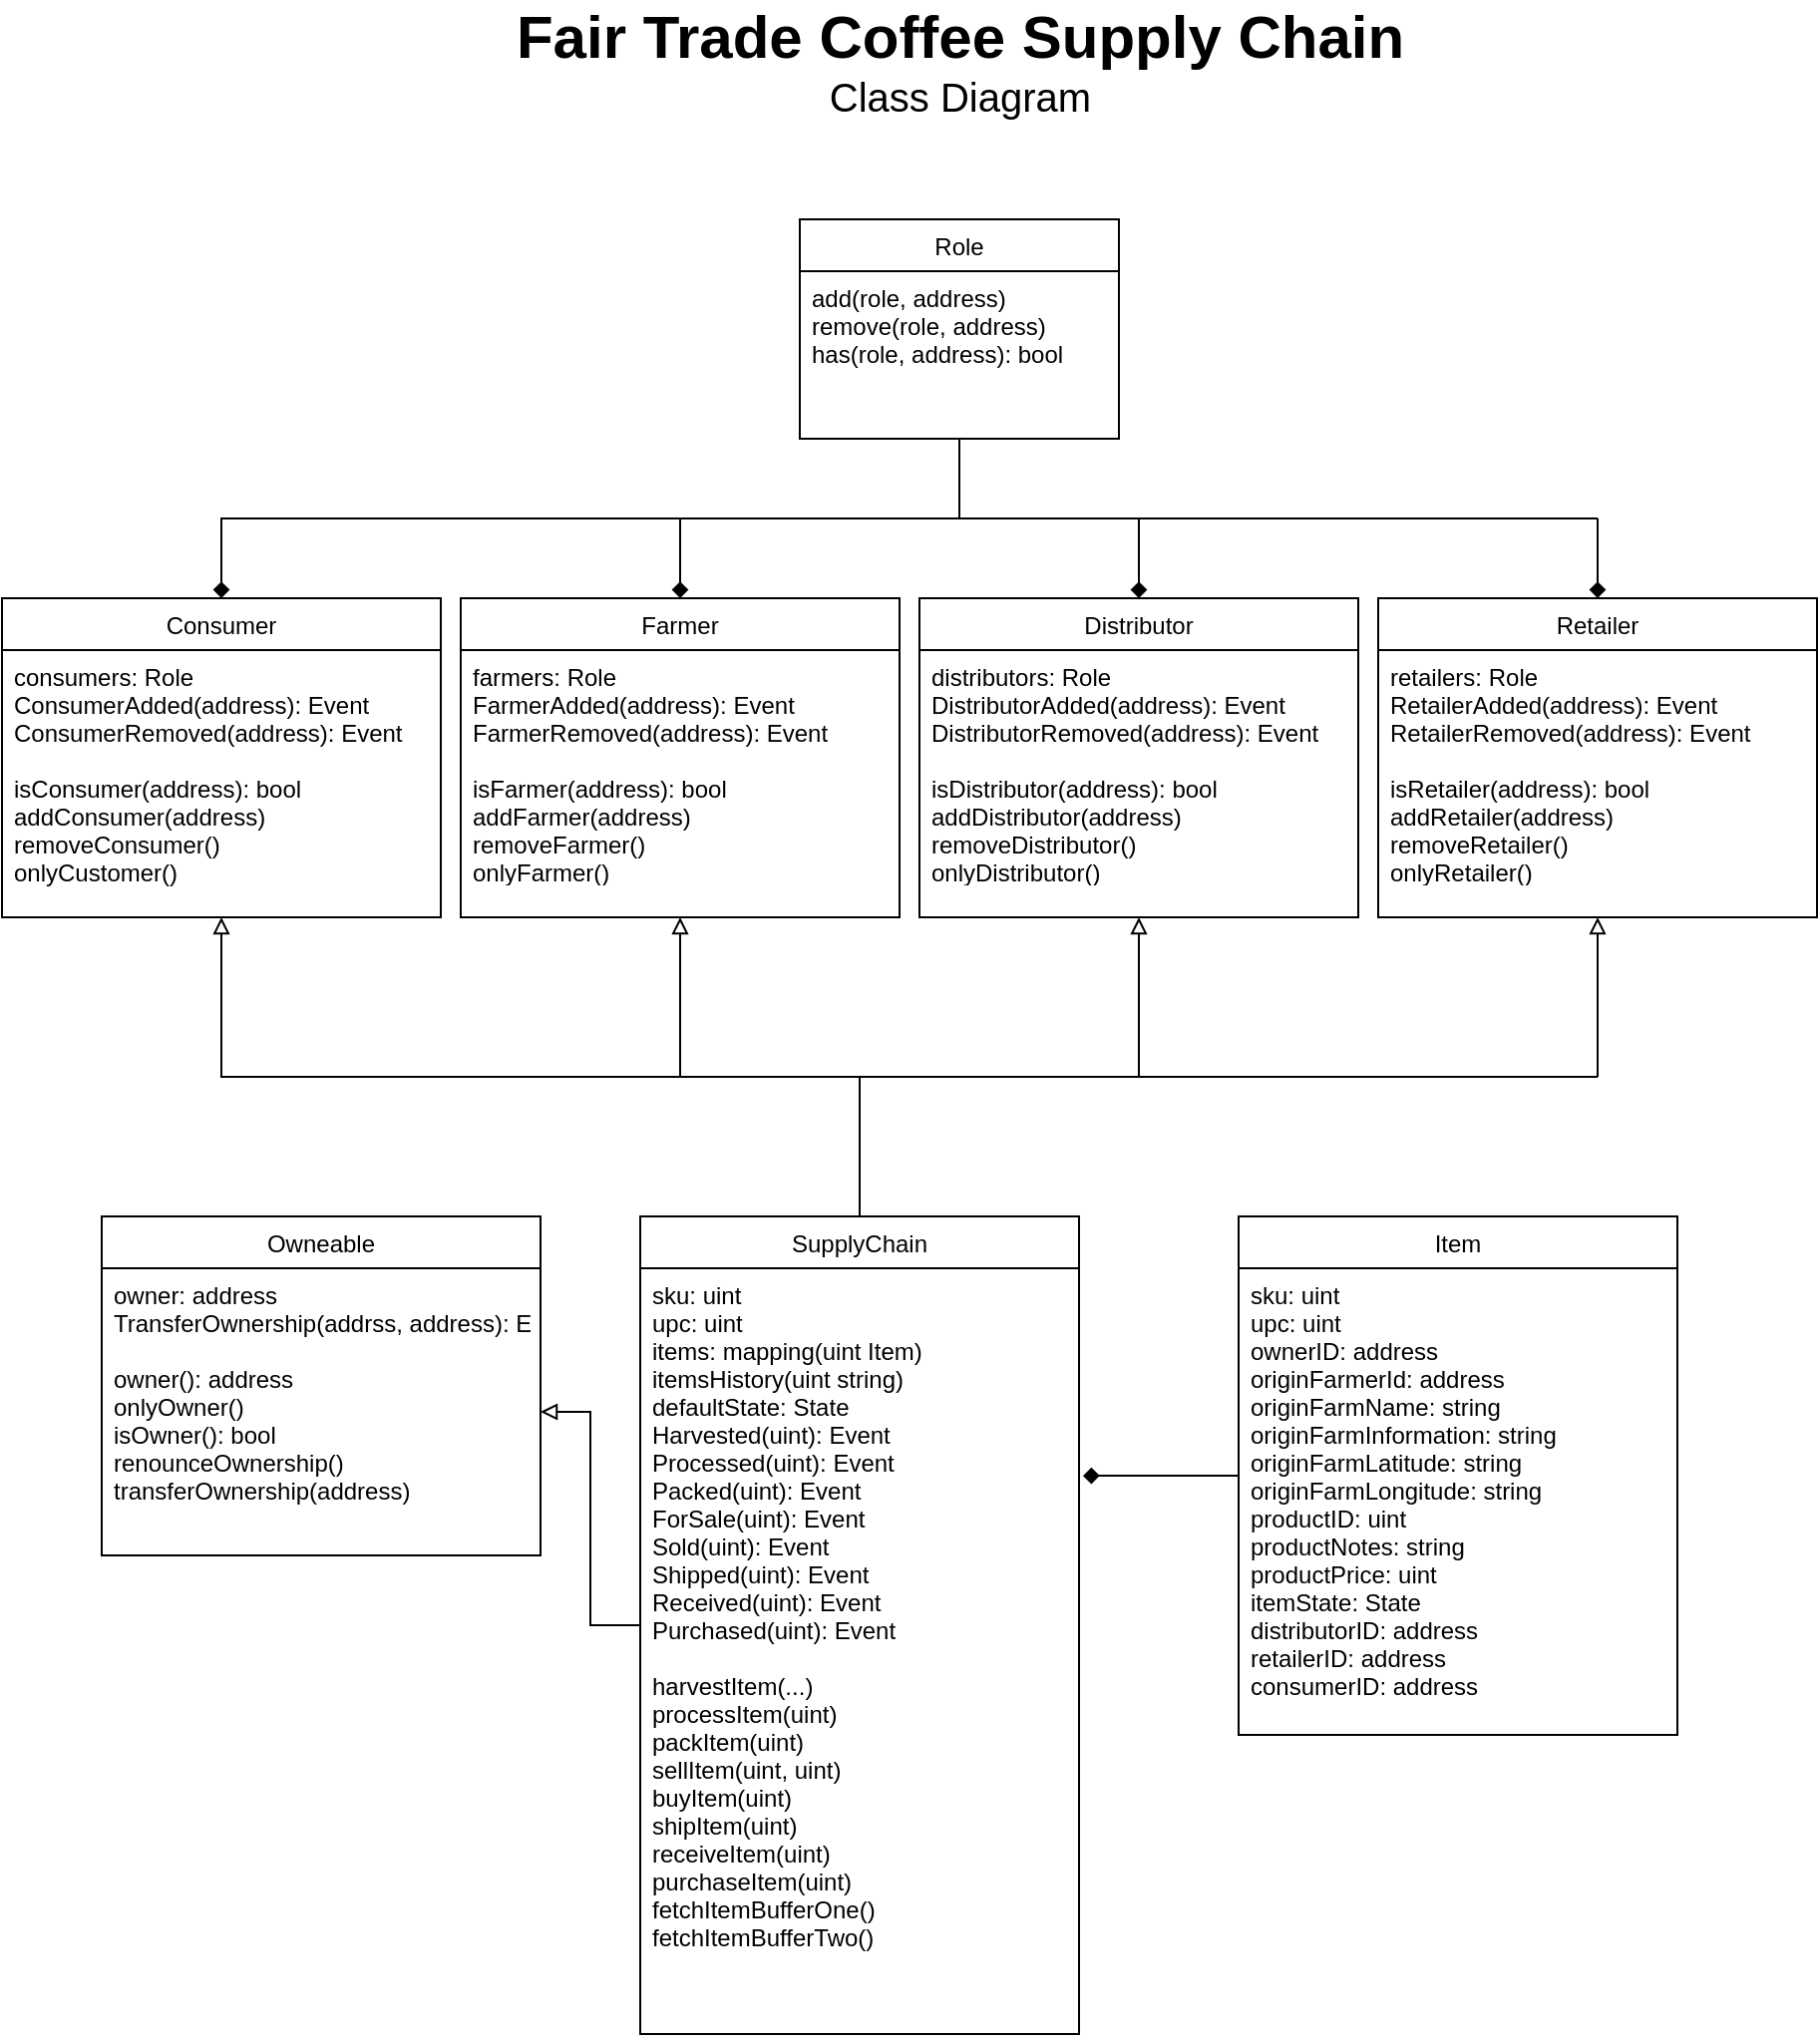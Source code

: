 <mxfile version="17.2.1" type="device"><diagram id="C5RBs43oDa-KdzZeNtuy" name="Page-1"><mxGraphModel dx="2426" dy="2601" grid="1" gridSize="10" guides="1" tooltips="1" connect="1" arrows="1" fold="1" page="1" pageScale="1" pageWidth="827" pageHeight="1169" math="0" shadow="0"><root><mxCell id="WIyWlLk6GJQsqaUBKTNV-0"/><mxCell id="WIyWlLk6GJQsqaUBKTNV-1" parent="WIyWlLk6GJQsqaUBKTNV-0"/><mxCell id="zkfFHV4jXpPFQw0GAbJ--0" value="Role" style="swimlane;fontStyle=0;align=center;verticalAlign=top;childLayout=stackLayout;horizontal=1;startSize=26;horizontalStack=0;resizeParent=1;resizeLast=0;collapsible=1;marginBottom=0;rounded=0;shadow=0;strokeWidth=1;" parent="WIyWlLk6GJQsqaUBKTNV-1" vertex="1"><mxGeometry x="750" y="-1000" width="160" height="110" as="geometry"><mxRectangle x="230" y="140" width="160" height="26" as="alternateBounds"/></mxGeometry></mxCell><mxCell id="zkfFHV4jXpPFQw0GAbJ--1" value="add(role, address)&#10;remove(role, address)&#10;has(role, address): bool" style="text;align=left;verticalAlign=top;spacingLeft=4;spacingRight=4;overflow=hidden;rotatable=0;points=[[0,0.5],[1,0.5]];portConstraint=eastwest;" parent="zkfFHV4jXpPFQw0GAbJ--0" vertex="1"><mxGeometry y="26" width="160" height="84" as="geometry"/></mxCell><mxCell id="zkfFHV4jXpPFQw0GAbJ--6" value="Consumer" style="swimlane;fontStyle=0;align=center;verticalAlign=top;childLayout=stackLayout;horizontal=1;startSize=26;horizontalStack=0;resizeParent=1;resizeLast=0;collapsible=1;marginBottom=0;rounded=0;shadow=0;strokeWidth=1;" parent="WIyWlLk6GJQsqaUBKTNV-1" vertex="1"><mxGeometry x="350" y="-810" width="220" height="160" as="geometry"><mxRectangle x="130" y="380" width="160" height="26" as="alternateBounds"/></mxGeometry></mxCell><mxCell id="zkfFHV4jXpPFQw0GAbJ--7" value="consumers: Role&#10;ConsumerAdded(address): Event&#10;ConsumerRemoved(address): Event&#10;&#10;isConsumer(address): bool&#10;addConsumer(address)&#10;removeConsumer()&#10;onlyCustomer()&#10;" style="text;align=left;verticalAlign=top;spacingLeft=4;spacingRight=4;overflow=hidden;rotatable=0;points=[[0,0.5],[1,0.5]];portConstraint=eastwest;" parent="zkfFHV4jXpPFQw0GAbJ--6" vertex="1"><mxGeometry y="26" width="220" height="134" as="geometry"/></mxCell><mxCell id="zkfFHV4jXpPFQw0GAbJ--12" value="" style="endArrow=none;endSize=10;endFill=0;shadow=0;strokeWidth=1;rounded=0;edgeStyle=elbowEdgeStyle;elbow=vertical;startArrow=diamond;startFill=1;" parent="WIyWlLk6GJQsqaUBKTNV-1" source="zkfFHV4jXpPFQw0GAbJ--6" target="zkfFHV4jXpPFQw0GAbJ--0" edge="1"><mxGeometry width="160" relative="1" as="geometry"><mxPoint x="-80" y="-357" as="sourcePoint"/><mxPoint x="-80" y="-357" as="targetPoint"/></mxGeometry></mxCell><mxCell id="cxq5C3ojvW19yoNHm88n-26" style="edgeStyle=orthogonalEdgeStyle;rounded=0;orthogonalLoop=1;jettySize=auto;html=1;startArrow=diamond;startFill=1;endArrow=none;endFill=0;" edge="1" parent="WIyWlLk6GJQsqaUBKTNV-1" source="cxq5C3ojvW19yoNHm88n-1"><mxGeometry relative="1" as="geometry"><mxPoint x="690" y="-850" as="targetPoint"/></mxGeometry></mxCell><mxCell id="cxq5C3ojvW19yoNHm88n-32" style="edgeStyle=orthogonalEdgeStyle;rounded=0;orthogonalLoop=1;jettySize=auto;html=1;startArrow=block;startFill=0;endArrow=none;endFill=0;" edge="1" parent="WIyWlLk6GJQsqaUBKTNV-1" source="cxq5C3ojvW19yoNHm88n-1"><mxGeometry relative="1" as="geometry"><mxPoint x="690" y="-570" as="targetPoint"/></mxGeometry></mxCell><mxCell id="cxq5C3ojvW19yoNHm88n-1" value="Farmer" style="swimlane;fontStyle=0;align=center;verticalAlign=top;childLayout=stackLayout;horizontal=1;startSize=26;horizontalStack=0;resizeParent=1;resizeLast=0;collapsible=1;marginBottom=0;rounded=0;shadow=0;strokeWidth=1;" vertex="1" parent="WIyWlLk6GJQsqaUBKTNV-1"><mxGeometry x="580" y="-810" width="220" height="160" as="geometry"><mxRectangle x="130" y="380" width="160" height="26" as="alternateBounds"/></mxGeometry></mxCell><mxCell id="cxq5C3ojvW19yoNHm88n-2" value="farmers: Role&#10;FarmerAdded(address): Event&#10;FarmerRemoved(address): Event&#10;&#10;isFarmer(address): bool&#10;addFarmer(address)&#10;removeFarmer()&#10;onlyFarmer()&#10;" style="text;align=left;verticalAlign=top;spacingLeft=4;spacingRight=4;overflow=hidden;rotatable=0;points=[[0,0.5],[1,0.5]];portConstraint=eastwest;" vertex="1" parent="cxq5C3ojvW19yoNHm88n-1"><mxGeometry y="26" width="220" height="114" as="geometry"/></mxCell><mxCell id="cxq5C3ojvW19yoNHm88n-25" style="edgeStyle=orthogonalEdgeStyle;rounded=0;orthogonalLoop=1;jettySize=auto;html=1;startArrow=diamond;startFill=1;endArrow=none;endFill=0;" edge="1" parent="WIyWlLk6GJQsqaUBKTNV-1" source="cxq5C3ojvW19yoNHm88n-4"><mxGeometry relative="1" as="geometry"><mxPoint x="920" y="-850" as="targetPoint"/></mxGeometry></mxCell><mxCell id="cxq5C3ojvW19yoNHm88n-31" style="edgeStyle=orthogonalEdgeStyle;rounded=0;orthogonalLoop=1;jettySize=auto;html=1;startArrow=block;startFill=0;endArrow=none;endFill=0;" edge="1" parent="WIyWlLk6GJQsqaUBKTNV-1" source="cxq5C3ojvW19yoNHm88n-4"><mxGeometry relative="1" as="geometry"><mxPoint x="920" y="-570" as="targetPoint"/></mxGeometry></mxCell><mxCell id="cxq5C3ojvW19yoNHm88n-4" value="Distributor" style="swimlane;fontStyle=0;align=center;verticalAlign=top;childLayout=stackLayout;horizontal=1;startSize=26;horizontalStack=0;resizeParent=1;resizeLast=0;collapsible=1;marginBottom=0;rounded=0;shadow=0;strokeWidth=1;" vertex="1" parent="WIyWlLk6GJQsqaUBKTNV-1"><mxGeometry x="810" y="-810" width="220" height="160" as="geometry"><mxRectangle x="130" y="380" width="160" height="26" as="alternateBounds"/></mxGeometry></mxCell><mxCell id="cxq5C3ojvW19yoNHm88n-5" value="distributors: Role&#10;DistributorAdded(address): Event&#10;DistributorRemoved(address): Event&#10;&#10;isDistributor(address): bool&#10;addDistributor(address)&#10;removeDistributor()&#10;onlyDistributor()&#10;" style="text;align=left;verticalAlign=top;spacingLeft=4;spacingRight=4;overflow=hidden;rotatable=0;points=[[0,0.5],[1,0.5]];portConstraint=eastwest;" vertex="1" parent="cxq5C3ojvW19yoNHm88n-4"><mxGeometry y="26" width="220" height="114" as="geometry"/></mxCell><mxCell id="cxq5C3ojvW19yoNHm88n-24" style="edgeStyle=orthogonalEdgeStyle;rounded=0;orthogonalLoop=1;jettySize=auto;html=1;startArrow=diamond;startFill=1;endArrow=none;endFill=0;" edge="1" parent="WIyWlLk6GJQsqaUBKTNV-1" source="cxq5C3ojvW19yoNHm88n-10"><mxGeometry relative="1" as="geometry"><mxPoint x="1150" y="-850" as="targetPoint"/></mxGeometry></mxCell><mxCell id="cxq5C3ojvW19yoNHm88n-30" style="edgeStyle=orthogonalEdgeStyle;rounded=0;orthogonalLoop=1;jettySize=auto;html=1;startArrow=block;startFill=0;endArrow=none;endFill=0;" edge="1" parent="WIyWlLk6GJQsqaUBKTNV-1" source="cxq5C3ojvW19yoNHm88n-10"><mxGeometry relative="1" as="geometry"><mxPoint x="1150" y="-570" as="targetPoint"/></mxGeometry></mxCell><mxCell id="cxq5C3ojvW19yoNHm88n-10" value="Retailer" style="swimlane;fontStyle=0;align=center;verticalAlign=top;childLayout=stackLayout;horizontal=1;startSize=26;horizontalStack=0;resizeParent=1;resizeLast=0;collapsible=1;marginBottom=0;rounded=0;shadow=0;strokeWidth=1;" vertex="1" parent="WIyWlLk6GJQsqaUBKTNV-1"><mxGeometry x="1040" y="-810" width="220" height="160" as="geometry"><mxRectangle x="130" y="380" width="160" height="26" as="alternateBounds"/></mxGeometry></mxCell><mxCell id="cxq5C3ojvW19yoNHm88n-11" value="retailers: Role&#10;RetailerAdded(address): Event&#10;RetailerRemoved(address): Event&#10;&#10;isRetailer(address): bool&#10;addRetailer(address)&#10;removeRetailer()&#10;onlyRetailer()&#10;" style="text;align=left;verticalAlign=top;spacingLeft=4;spacingRight=4;overflow=hidden;rotatable=0;points=[[0,0.5],[1,0.5]];portConstraint=eastwest;" vertex="1" parent="cxq5C3ojvW19yoNHm88n-10"><mxGeometry y="26" width="220" height="114" as="geometry"/></mxCell><mxCell id="cxq5C3ojvW19yoNHm88n-12" value="Owneable" style="swimlane;fontStyle=0;align=center;verticalAlign=top;childLayout=stackLayout;horizontal=1;startSize=26;horizontalStack=0;resizeParent=1;resizeLast=0;collapsible=1;marginBottom=0;rounded=0;shadow=0;strokeWidth=1;" vertex="1" parent="WIyWlLk6GJQsqaUBKTNV-1"><mxGeometry x="400" y="-500" width="220" height="170" as="geometry"><mxRectangle x="130" y="380" width="160" height="26" as="alternateBounds"/></mxGeometry></mxCell><mxCell id="cxq5C3ojvW19yoNHm88n-13" value="owner: address&#10;TransferOwnership(addrss, address): Event&#10;&#10;owner(): address&#10;onlyOwner()&#10;isOwner(): bool&#10;renounceOwnership()&#10;transferOwnership(address)" style="text;align=left;verticalAlign=top;spacingLeft=4;spacingRight=4;overflow=hidden;rotatable=0;points=[[0,0.5],[1,0.5]];portConstraint=eastwest;" vertex="1" parent="cxq5C3ojvW19yoNHm88n-12"><mxGeometry y="26" width="220" height="144" as="geometry"/></mxCell><mxCell id="cxq5C3ojvW19yoNHm88n-22" style="edgeStyle=orthogonalEdgeStyle;rounded=0;orthogonalLoop=1;jettySize=auto;html=1;entryX=1;entryY=0.5;entryDx=0;entryDy=0;endArrow=block;endFill=0;" edge="1" parent="WIyWlLk6GJQsqaUBKTNV-1" source="cxq5C3ojvW19yoNHm88n-14" target="cxq5C3ojvW19yoNHm88n-13"><mxGeometry relative="1" as="geometry"/></mxCell><mxCell id="cxq5C3ojvW19yoNHm88n-28" style="edgeStyle=orthogonalEdgeStyle;rounded=0;orthogonalLoop=1;jettySize=auto;html=1;startArrow=none;startFill=0;endArrow=block;endFill=0;entryX=0.5;entryY=1;entryDx=0;entryDy=0;entryPerimeter=0;" edge="1" parent="WIyWlLk6GJQsqaUBKTNV-1" source="cxq5C3ojvW19yoNHm88n-14" target="zkfFHV4jXpPFQw0GAbJ--7"><mxGeometry relative="1" as="geometry"><mxPoint x="690" y="-650" as="targetPoint"/><Array as="points"><mxPoint x="780" y="-570"/><mxPoint x="460" y="-570"/></Array></mxGeometry></mxCell><mxCell id="cxq5C3ojvW19yoNHm88n-14" value="SupplyChain" style="swimlane;fontStyle=0;align=center;verticalAlign=top;childLayout=stackLayout;horizontal=1;startSize=26;horizontalStack=0;resizeParent=1;resizeLast=0;collapsible=1;marginBottom=0;rounded=0;shadow=0;strokeWidth=1;" vertex="1" parent="WIyWlLk6GJQsqaUBKTNV-1"><mxGeometry x="670" y="-500" width="220" height="410" as="geometry"><mxRectangle x="130" y="380" width="160" height="26" as="alternateBounds"/></mxGeometry></mxCell><mxCell id="cxq5C3ojvW19yoNHm88n-15" value="sku: uint&#10;upc: uint&#10;items: mapping(uint Item)&#10;itemsHistory(uint string)&#10;defaultState: State&#10;Harvested(uint): Event&#10;Processed(uint): Event&#10;Packed(uint): Event&#10;ForSale(uint): Event&#10;Sold(uint): Event&#10;Shipped(uint): Event&#10;Received(uint): Event&#10;Purchased(uint): Event&#10;&#10;harvestItem(...)&#10;processItem(uint)&#10;packItem(uint)&#10;sellItem(uint, uint)&#10;buyItem(uint)&#10;shipItem(uint)&#10;receiveItem(uint)&#10;purchaseItem(uint)&#10;fetchItemBufferOne()&#10;fetchItemBufferTwo()" style="text;align=left;verticalAlign=top;spacingLeft=4;spacingRight=4;overflow=hidden;rotatable=0;points=[[0,0.5],[1,0.5]];portConstraint=eastwest;" vertex="1" parent="cxq5C3ojvW19yoNHm88n-14"><mxGeometry y="26" width="220" height="384" as="geometry"/></mxCell><mxCell id="cxq5C3ojvW19yoNHm88n-21" style="edgeStyle=orthogonalEdgeStyle;rounded=0;orthogonalLoop=1;jettySize=auto;html=1;entryX=1.009;entryY=0.271;entryDx=0;entryDy=0;entryPerimeter=0;endArrow=diamond;endFill=1;" edge="1" parent="WIyWlLk6GJQsqaUBKTNV-1" source="cxq5C3ojvW19yoNHm88n-16" target="cxq5C3ojvW19yoNHm88n-15"><mxGeometry relative="1" as="geometry"/></mxCell><mxCell id="cxq5C3ojvW19yoNHm88n-16" value="Item" style="swimlane;fontStyle=0;align=center;verticalAlign=top;childLayout=stackLayout;horizontal=1;startSize=26;horizontalStack=0;resizeParent=1;resizeLast=0;collapsible=1;marginBottom=0;rounded=0;shadow=0;strokeWidth=1;" vertex="1" parent="WIyWlLk6GJQsqaUBKTNV-1"><mxGeometry x="970" y="-500" width="220" height="260" as="geometry"><mxRectangle x="130" y="380" width="160" height="26" as="alternateBounds"/></mxGeometry></mxCell><mxCell id="cxq5C3ojvW19yoNHm88n-17" value="sku: uint&#10;upc: uint&#10;ownerID: address&#10;originFarmerId: address&#10;originFarmName: string&#10;originFarmInformation: string&#10;originFarmLatitude: string&#10;originFarmLongitude: string&#10;productID: uint&#10;productNotes: string&#10;productPrice: uint&#10;itemState: State&#10;distributorID: address&#10;retailerID: address&#10;consumerID: address" style="text;align=left;verticalAlign=top;spacingLeft=4;spacingRight=4;overflow=hidden;rotatable=0;points=[[0,0.5],[1,0.5]];portConstraint=eastwest;" vertex="1" parent="cxq5C3ojvW19yoNHm88n-16"><mxGeometry y="26" width="220" height="234" as="geometry"/></mxCell><mxCell id="cxq5C3ojvW19yoNHm88n-23" value="" style="endArrow=none;html=1;rounded=0;" edge="1" parent="WIyWlLk6GJQsqaUBKTNV-1"><mxGeometry width="50" height="50" relative="1" as="geometry"><mxPoint x="830" y="-850" as="sourcePoint"/><mxPoint x="1150" y="-850" as="targetPoint"/></mxGeometry></mxCell><mxCell id="cxq5C3ojvW19yoNHm88n-29" value="" style="endArrow=none;html=1;rounded=0;" edge="1" parent="WIyWlLk6GJQsqaUBKTNV-1"><mxGeometry width="50" height="50" relative="1" as="geometry"><mxPoint x="780" y="-570" as="sourcePoint"/><mxPoint x="1150" y="-570" as="targetPoint"/></mxGeometry></mxCell><mxCell id="cxq5C3ojvW19yoNHm88n-33" value="&lt;font&gt;&lt;span style=&quot;font-weight: bold ; font-size: 30px&quot;&gt;Fair Trade Coffee Supply Chain&lt;/span&gt;&lt;br&gt;&lt;font style=&quot;font-size: 20px&quot;&gt;Class Diagram&lt;/font&gt;&lt;/font&gt;" style="text;html=1;align=center;verticalAlign=middle;resizable=0;points=[];autosize=1;strokeColor=none;fillColor=none;" vertex="1" parent="WIyWlLk6GJQsqaUBKTNV-1"><mxGeometry x="600" y="-1100" width="460" height="40" as="geometry"/></mxCell></root></mxGraphModel></diagram></mxfile>